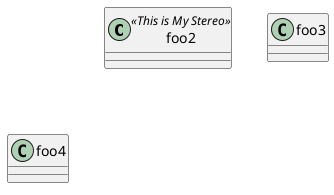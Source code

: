 {
  "sha1": "d0qaxewwttig166tltn9nechab6txmw",
  "insertion": {
    "when": "2024-06-01T09:03:02.341Z",
    "user": "plantuml@gmail.com"
  }
}
@startuml
class foo1 $tag1 {
}
class foo2 << This is My Stereo >> $tag1 $tag2 {
}
class foo3 $tag1  $tag2  $tag3  {
}
class foo4
class foo5 << Other >> $tag1 $tag2 {
}
hide $tag*
show << *My* >>
show foo3
@enduml
